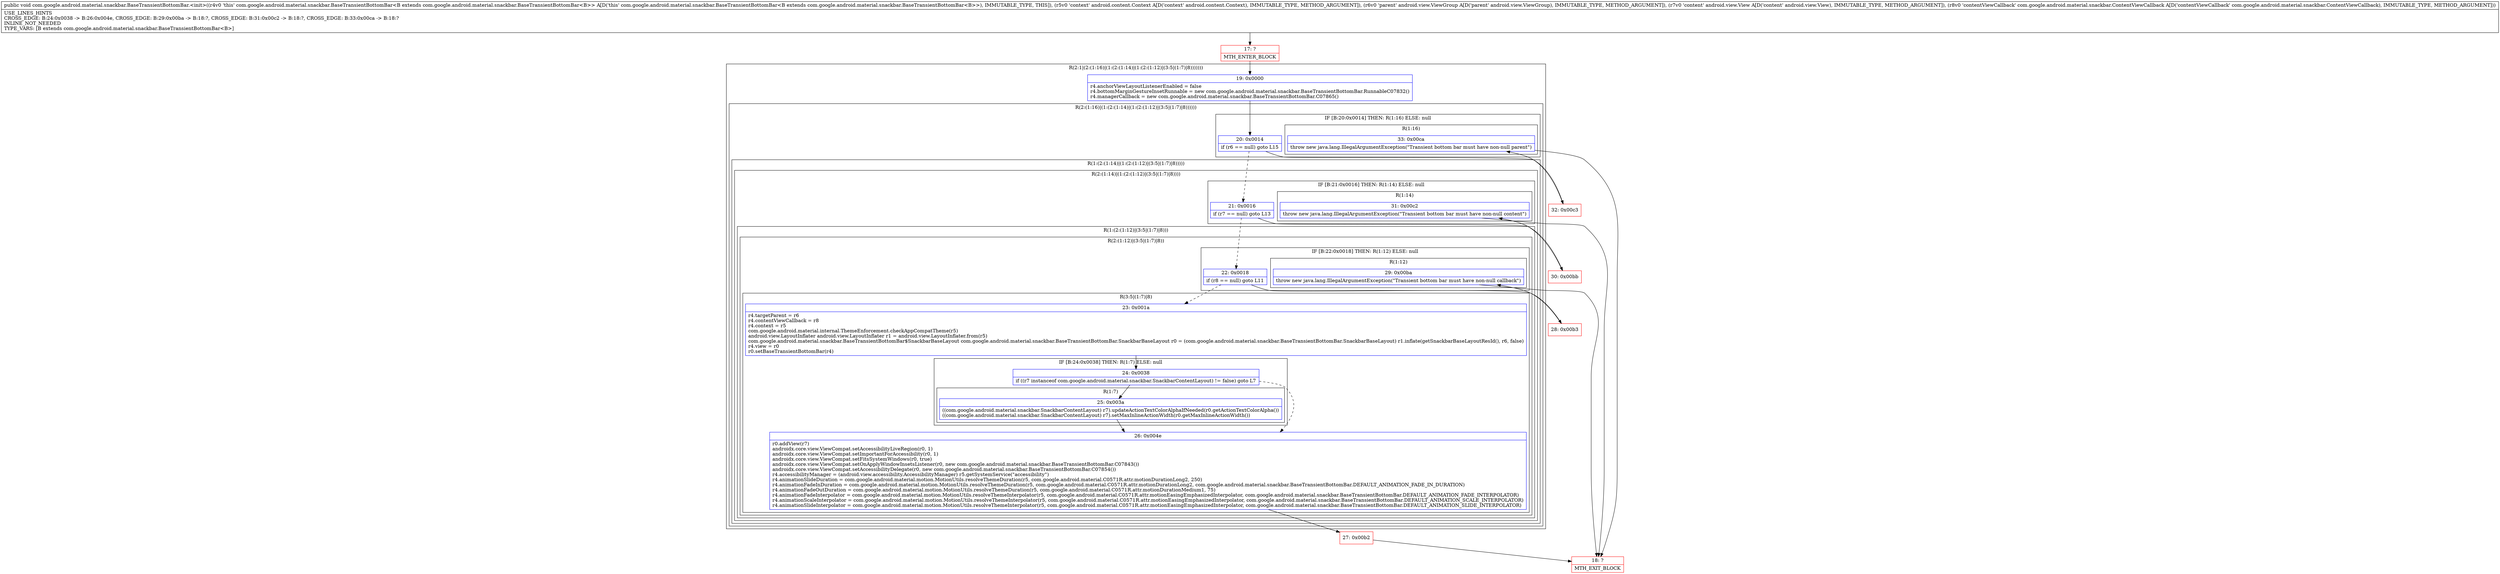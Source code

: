 digraph "CFG forcom.google.android.material.snackbar.BaseTransientBottomBar.\<init\>(Landroid\/content\/Context;Landroid\/view\/ViewGroup;Landroid\/view\/View;Lcom\/google\/android\/material\/snackbar\/ContentViewCallback;)V" {
subgraph cluster_Region_1040783640 {
label = "R(2:1|(2:(1:16)|(1:(2:(1:14)|(1:(2:(1:12)|(3:5|(1:7)|8)))))))";
node [shape=record,color=blue];
Node_19 [shape=record,label="{19\:\ 0x0000|r4.anchorViewLayoutListenerEnabled = false\lr4.bottomMarginGestureInsetRunnable = new com.google.android.material.snackbar.BaseTransientBottomBar.RunnableC07832()\lr4.managerCallback = new com.google.android.material.snackbar.BaseTransientBottomBar.C07865()\l}"];
subgraph cluster_Region_1420057398 {
label = "R(2:(1:16)|(1:(2:(1:14)|(1:(2:(1:12)|(3:5|(1:7)|8))))))";
node [shape=record,color=blue];
subgraph cluster_IfRegion_662357835 {
label = "IF [B:20:0x0014] THEN: R(1:16) ELSE: null";
node [shape=record,color=blue];
Node_20 [shape=record,label="{20\:\ 0x0014|if (r6 == null) goto L15\l}"];
subgraph cluster_Region_1481556509 {
label = "R(1:16)";
node [shape=record,color=blue];
Node_33 [shape=record,label="{33\:\ 0x00ca|throw new java.lang.IllegalArgumentException(\"Transient bottom bar must have non\-null parent\")\l}"];
}
}
subgraph cluster_Region_788124117 {
label = "R(1:(2:(1:14)|(1:(2:(1:12)|(3:5|(1:7)|8)))))";
node [shape=record,color=blue];
subgraph cluster_Region_1483883223 {
label = "R(2:(1:14)|(1:(2:(1:12)|(3:5|(1:7)|8))))";
node [shape=record,color=blue];
subgraph cluster_IfRegion_700679693 {
label = "IF [B:21:0x0016] THEN: R(1:14) ELSE: null";
node [shape=record,color=blue];
Node_21 [shape=record,label="{21\:\ 0x0016|if (r7 == null) goto L13\l}"];
subgraph cluster_Region_129234690 {
label = "R(1:14)";
node [shape=record,color=blue];
Node_31 [shape=record,label="{31\:\ 0x00c2|throw new java.lang.IllegalArgumentException(\"Transient bottom bar must have non\-null content\")\l}"];
}
}
subgraph cluster_Region_1730476376 {
label = "R(1:(2:(1:12)|(3:5|(1:7)|8)))";
node [shape=record,color=blue];
subgraph cluster_Region_755661713 {
label = "R(2:(1:12)|(3:5|(1:7)|8))";
node [shape=record,color=blue];
subgraph cluster_IfRegion_416052179 {
label = "IF [B:22:0x0018] THEN: R(1:12) ELSE: null";
node [shape=record,color=blue];
Node_22 [shape=record,label="{22\:\ 0x0018|if (r8 == null) goto L11\l}"];
subgraph cluster_Region_6261807 {
label = "R(1:12)";
node [shape=record,color=blue];
Node_29 [shape=record,label="{29\:\ 0x00ba|throw new java.lang.IllegalArgumentException(\"Transient bottom bar must have non\-null callback\")\l}"];
}
}
subgraph cluster_Region_1699313583 {
label = "R(3:5|(1:7)|8)";
node [shape=record,color=blue];
Node_23 [shape=record,label="{23\:\ 0x001a|r4.targetParent = r6\lr4.contentViewCallback = r8\lr4.context = r5\lcom.google.android.material.internal.ThemeEnforcement.checkAppCompatTheme(r5)\landroid.view.LayoutInflater android.view.LayoutInflater r1 = android.view.LayoutInflater.from(r5)\lcom.google.android.material.snackbar.BaseTransientBottomBar$SnackbarBaseLayout com.google.android.material.snackbar.BaseTransientBottomBar.SnackbarBaseLayout r0 = (com.google.android.material.snackbar.BaseTransientBottomBar.SnackbarBaseLayout) r1.inflate(getSnackbarBaseLayoutResId(), r6, false)\lr4.view = r0\lr0.setBaseTransientBottomBar(r4)\l}"];
subgraph cluster_IfRegion_1081170757 {
label = "IF [B:24:0x0038] THEN: R(1:7) ELSE: null";
node [shape=record,color=blue];
Node_24 [shape=record,label="{24\:\ 0x0038|if ((r7 instanceof com.google.android.material.snackbar.SnackbarContentLayout) != false) goto L7\l}"];
subgraph cluster_Region_2057645357 {
label = "R(1:7)";
node [shape=record,color=blue];
Node_25 [shape=record,label="{25\:\ 0x003a|((com.google.android.material.snackbar.SnackbarContentLayout) r7).updateActionTextColorAlphaIfNeeded(r0.getActionTextColorAlpha())\l((com.google.android.material.snackbar.SnackbarContentLayout) r7).setMaxInlineActionWidth(r0.getMaxInlineActionWidth())\l}"];
}
}
Node_26 [shape=record,label="{26\:\ 0x004e|r0.addView(r7)\landroidx.core.view.ViewCompat.setAccessibilityLiveRegion(r0, 1)\landroidx.core.view.ViewCompat.setImportantForAccessibility(r0, 1)\landroidx.core.view.ViewCompat.setFitsSystemWindows(r0, true)\landroidx.core.view.ViewCompat.setOnApplyWindowInsetsListener(r0, new com.google.android.material.snackbar.BaseTransientBottomBar.C07843())\landroidx.core.view.ViewCompat.setAccessibilityDelegate(r0, new com.google.android.material.snackbar.BaseTransientBottomBar.C07854())\lr4.accessibilityManager = (android.view.accessibility.AccessibilityManager) r5.getSystemService(\"accessibility\")\lr4.animationSlideDuration = com.google.android.material.motion.MotionUtils.resolveThemeDuration(r5, com.google.android.material.C0571R.attr.motionDurationLong2, 250)\lr4.animationFadeInDuration = com.google.android.material.motion.MotionUtils.resolveThemeDuration(r5, com.google.android.material.C0571R.attr.motionDurationLong2, com.google.android.material.snackbar.BaseTransientBottomBar.DEFAULT_ANIMATION_FADE_IN_DURATION)\lr4.animationFadeOutDuration = com.google.android.material.motion.MotionUtils.resolveThemeDuration(r5, com.google.android.material.C0571R.attr.motionDurationMedium1, 75)\lr4.animationFadeInterpolator = com.google.android.material.motion.MotionUtils.resolveThemeInterpolator(r5, com.google.android.material.C0571R.attr.motionEasingEmphasizedInterpolator, com.google.android.material.snackbar.BaseTransientBottomBar.DEFAULT_ANIMATION_FADE_INTERPOLATOR)\lr4.animationScaleInterpolator = com.google.android.material.motion.MotionUtils.resolveThemeInterpolator(r5, com.google.android.material.C0571R.attr.motionEasingEmphasizedInterpolator, com.google.android.material.snackbar.BaseTransientBottomBar.DEFAULT_ANIMATION_SCALE_INTERPOLATOR)\lr4.animationSlideInterpolator = com.google.android.material.motion.MotionUtils.resolveThemeInterpolator(r5, com.google.android.material.C0571R.attr.motionEasingEmphasizedInterpolator, com.google.android.material.snackbar.BaseTransientBottomBar.DEFAULT_ANIMATION_SLIDE_INTERPOLATOR)\l}"];
}
}
}
}
}
}
}
Node_17 [shape=record,color=red,label="{17\:\ ?|MTH_ENTER_BLOCK\l}"];
Node_27 [shape=record,color=red,label="{27\:\ 0x00b2}"];
Node_18 [shape=record,color=red,label="{18\:\ ?|MTH_EXIT_BLOCK\l}"];
Node_28 [shape=record,color=red,label="{28\:\ 0x00b3}"];
Node_30 [shape=record,color=red,label="{30\:\ 0x00bb}"];
Node_32 [shape=record,color=red,label="{32\:\ 0x00c3}"];
MethodNode[shape=record,label="{public void com.google.android.material.snackbar.BaseTransientBottomBar.\<init\>((r4v0 'this' com.google.android.material.snackbar.BaseTransientBottomBar\<B extends com.google.android.material.snackbar.BaseTransientBottomBar\<B\>\> A[D('this' com.google.android.material.snackbar.BaseTransientBottomBar\<B extends com.google.android.material.snackbar.BaseTransientBottomBar\<B\>\>), IMMUTABLE_TYPE, THIS]), (r5v0 'context' android.content.Context A[D('context' android.content.Context), IMMUTABLE_TYPE, METHOD_ARGUMENT]), (r6v0 'parent' android.view.ViewGroup A[D('parent' android.view.ViewGroup), IMMUTABLE_TYPE, METHOD_ARGUMENT]), (r7v0 'content' android.view.View A[D('content' android.view.View), IMMUTABLE_TYPE, METHOD_ARGUMENT]), (r8v0 'contentViewCallback' com.google.android.material.snackbar.ContentViewCallback A[D('contentViewCallback' com.google.android.material.snackbar.ContentViewCallback), IMMUTABLE_TYPE, METHOD_ARGUMENT]))  | USE_LINES_HINTS\lCROSS_EDGE: B:24:0x0038 \-\> B:26:0x004e, CROSS_EDGE: B:29:0x00ba \-\> B:18:?, CROSS_EDGE: B:31:0x00c2 \-\> B:18:?, CROSS_EDGE: B:33:0x00ca \-\> B:18:?\lINLINE_NOT_NEEDED\lTYPE_VARS: [B extends com.google.android.material.snackbar.BaseTransientBottomBar\<B\>]\l}"];
MethodNode -> Node_17;Node_19 -> Node_20;
Node_20 -> Node_21[style=dashed];
Node_20 -> Node_32;
Node_33 -> Node_18;
Node_21 -> Node_22[style=dashed];
Node_21 -> Node_30;
Node_31 -> Node_18;
Node_22 -> Node_23[style=dashed];
Node_22 -> Node_28;
Node_29 -> Node_18;
Node_23 -> Node_24;
Node_24 -> Node_25;
Node_24 -> Node_26[style=dashed];
Node_25 -> Node_26;
Node_26 -> Node_27;
Node_17 -> Node_19;
Node_27 -> Node_18;
Node_28 -> Node_29;
Node_30 -> Node_31;
Node_32 -> Node_33;
}

